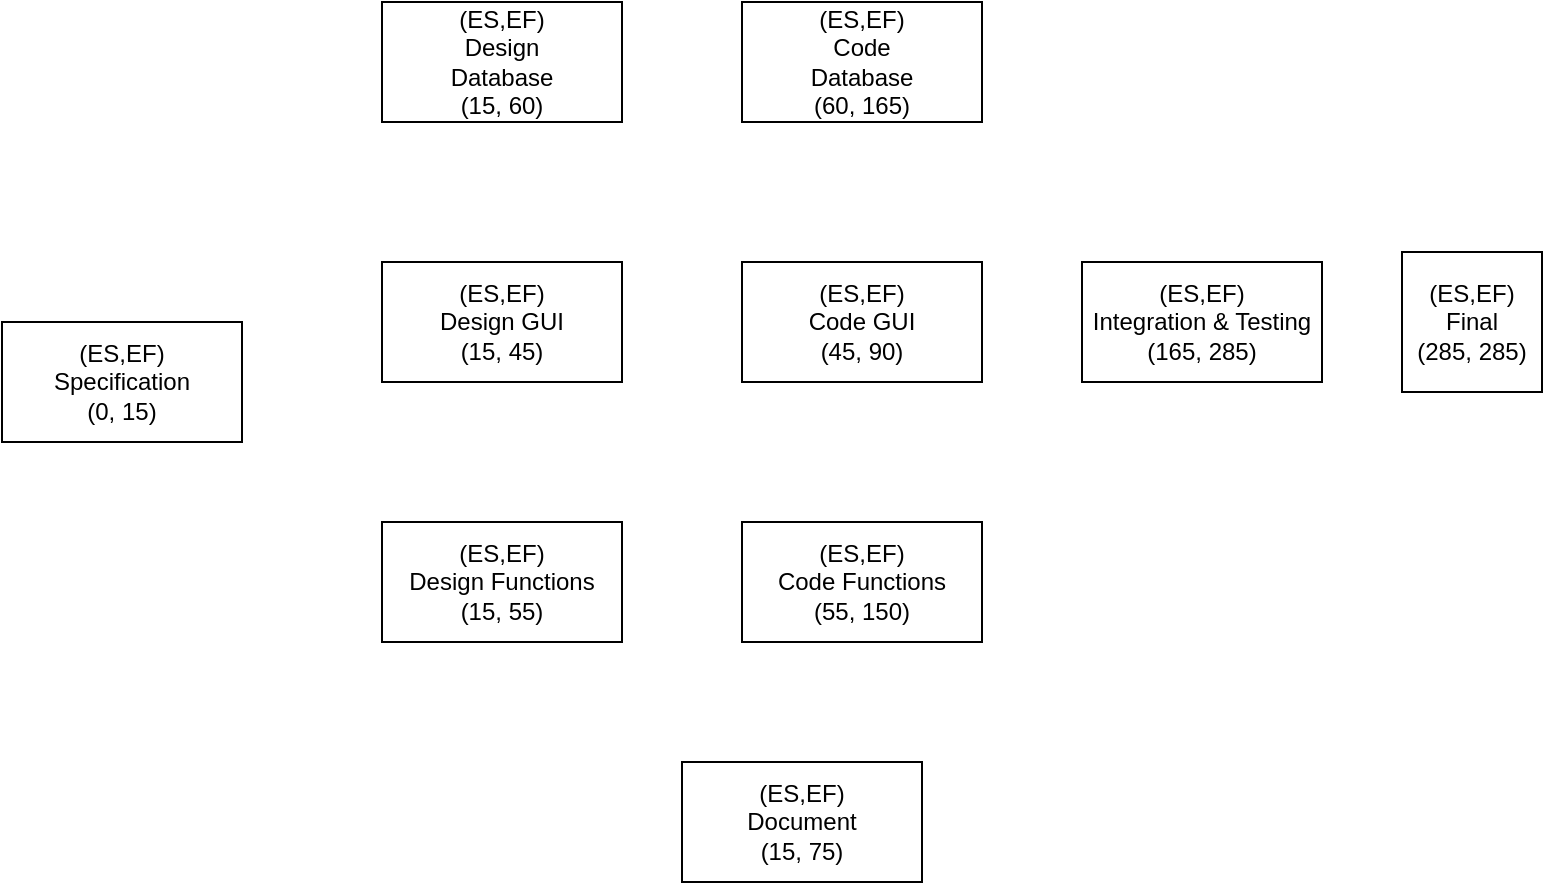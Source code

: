 <mxfile version="20.8.17" type="github">
  <diagram name="Page-1" id="s7Z92FYtfd4AjHY4wwW-">
    <mxGraphModel dx="714" dy="494" grid="1" gridSize="10" guides="1" tooltips="1" connect="1" arrows="1" fold="1" page="1" pageScale="1" pageWidth="827" pageHeight="1169" math="0" shadow="0">
      <root>
        <mxCell id="0" />
        <mxCell id="1" parent="0" />
        <mxCell id="HJmFfL-IA-otd9AgBnYl-1" value="(ES,EF)&lt;br&gt;Specification&lt;br&gt;(0, 15)" style="rounded=0;whiteSpace=wrap;html=1;" vertex="1" parent="1">
          <mxGeometry x="40" y="260" width="120" height="60" as="geometry" />
        </mxCell>
        <mxCell id="HJmFfL-IA-otd9AgBnYl-2" value="(ES,EF)&lt;br&gt;Design&lt;br&gt;Database&lt;br&gt;(15, 60)" style="rounded=0;whiteSpace=wrap;html=1;" vertex="1" parent="1">
          <mxGeometry x="230" y="100" width="120" height="60" as="geometry" />
        </mxCell>
        <mxCell id="HJmFfL-IA-otd9AgBnYl-3" value="(ES,EF)&lt;br&gt;Design GUI&lt;br&gt;(15, 45)" style="rounded=0;whiteSpace=wrap;html=1;" vertex="1" parent="1">
          <mxGeometry x="230" y="230" width="120" height="60" as="geometry" />
        </mxCell>
        <mxCell id="HJmFfL-IA-otd9AgBnYl-4" value="(ES,EF)&lt;br&gt;Design Functions&lt;br&gt;(15, 55)" style="rounded=0;whiteSpace=wrap;html=1;" vertex="1" parent="1">
          <mxGeometry x="230" y="360" width="120" height="60" as="geometry" />
        </mxCell>
        <mxCell id="HJmFfL-IA-otd9AgBnYl-5" value="(ES,EF)&lt;br style=&quot;border-color: var(--border-color);&quot;&gt;Document&lt;br style=&quot;border-color: var(--border-color);&quot;&gt;(15, 75)" style="rounded=0;whiteSpace=wrap;html=1;" vertex="1" parent="1">
          <mxGeometry x="380" y="480" width="120" height="60" as="geometry" />
        </mxCell>
        <mxCell id="HJmFfL-IA-otd9AgBnYl-6" value="(ES,EF)&lt;br style=&quot;border-color: var(--border-color);&quot;&gt;Code&lt;br style=&quot;border-color: var(--border-color);&quot;&gt;Database&lt;br style=&quot;border-color: var(--border-color);&quot;&gt;(60, 165)" style="rounded=0;whiteSpace=wrap;html=1;" vertex="1" parent="1">
          <mxGeometry x="410" y="100" width="120" height="60" as="geometry" />
        </mxCell>
        <mxCell id="HJmFfL-IA-otd9AgBnYl-7" value="(ES,EF)&lt;br style=&quot;border-color: var(--border-color);&quot;&gt;Code GUI&lt;br style=&quot;border-color: var(--border-color);&quot;&gt;(45, 90)" style="rounded=0;whiteSpace=wrap;html=1;" vertex="1" parent="1">
          <mxGeometry x="410" y="230" width="120" height="60" as="geometry" />
        </mxCell>
        <mxCell id="HJmFfL-IA-otd9AgBnYl-8" value="(ES,EF)&lt;br style=&quot;border-color: var(--border-color);&quot;&gt;Code Functions&lt;br style=&quot;border-color: var(--border-color);&quot;&gt;(55, 150)" style="rounded=0;whiteSpace=wrap;html=1;" vertex="1" parent="1">
          <mxGeometry x="410" y="360" width="120" height="60" as="geometry" />
        </mxCell>
        <mxCell id="HJmFfL-IA-otd9AgBnYl-9" value="(ES,EF)&lt;br style=&quot;border-color: var(--border-color);&quot;&gt;Integration &amp;amp; Testing&lt;br style=&quot;border-color: var(--border-color);&quot;&gt;(165, 285)" style="rounded=0;whiteSpace=wrap;html=1;" vertex="1" parent="1">
          <mxGeometry x="580" y="230" width="120" height="60" as="geometry" />
        </mxCell>
        <mxCell id="HJmFfL-IA-otd9AgBnYl-10" value="(ES,EF)&lt;br style=&quot;border-color: var(--border-color);&quot;&gt;Final&lt;br style=&quot;border-color: var(--border-color);&quot;&gt;(285, 285)" style="whiteSpace=wrap;html=1;aspect=fixed;" vertex="1" parent="1">
          <mxGeometry x="740" y="225" width="70" height="70" as="geometry" />
        </mxCell>
      </root>
    </mxGraphModel>
  </diagram>
</mxfile>
